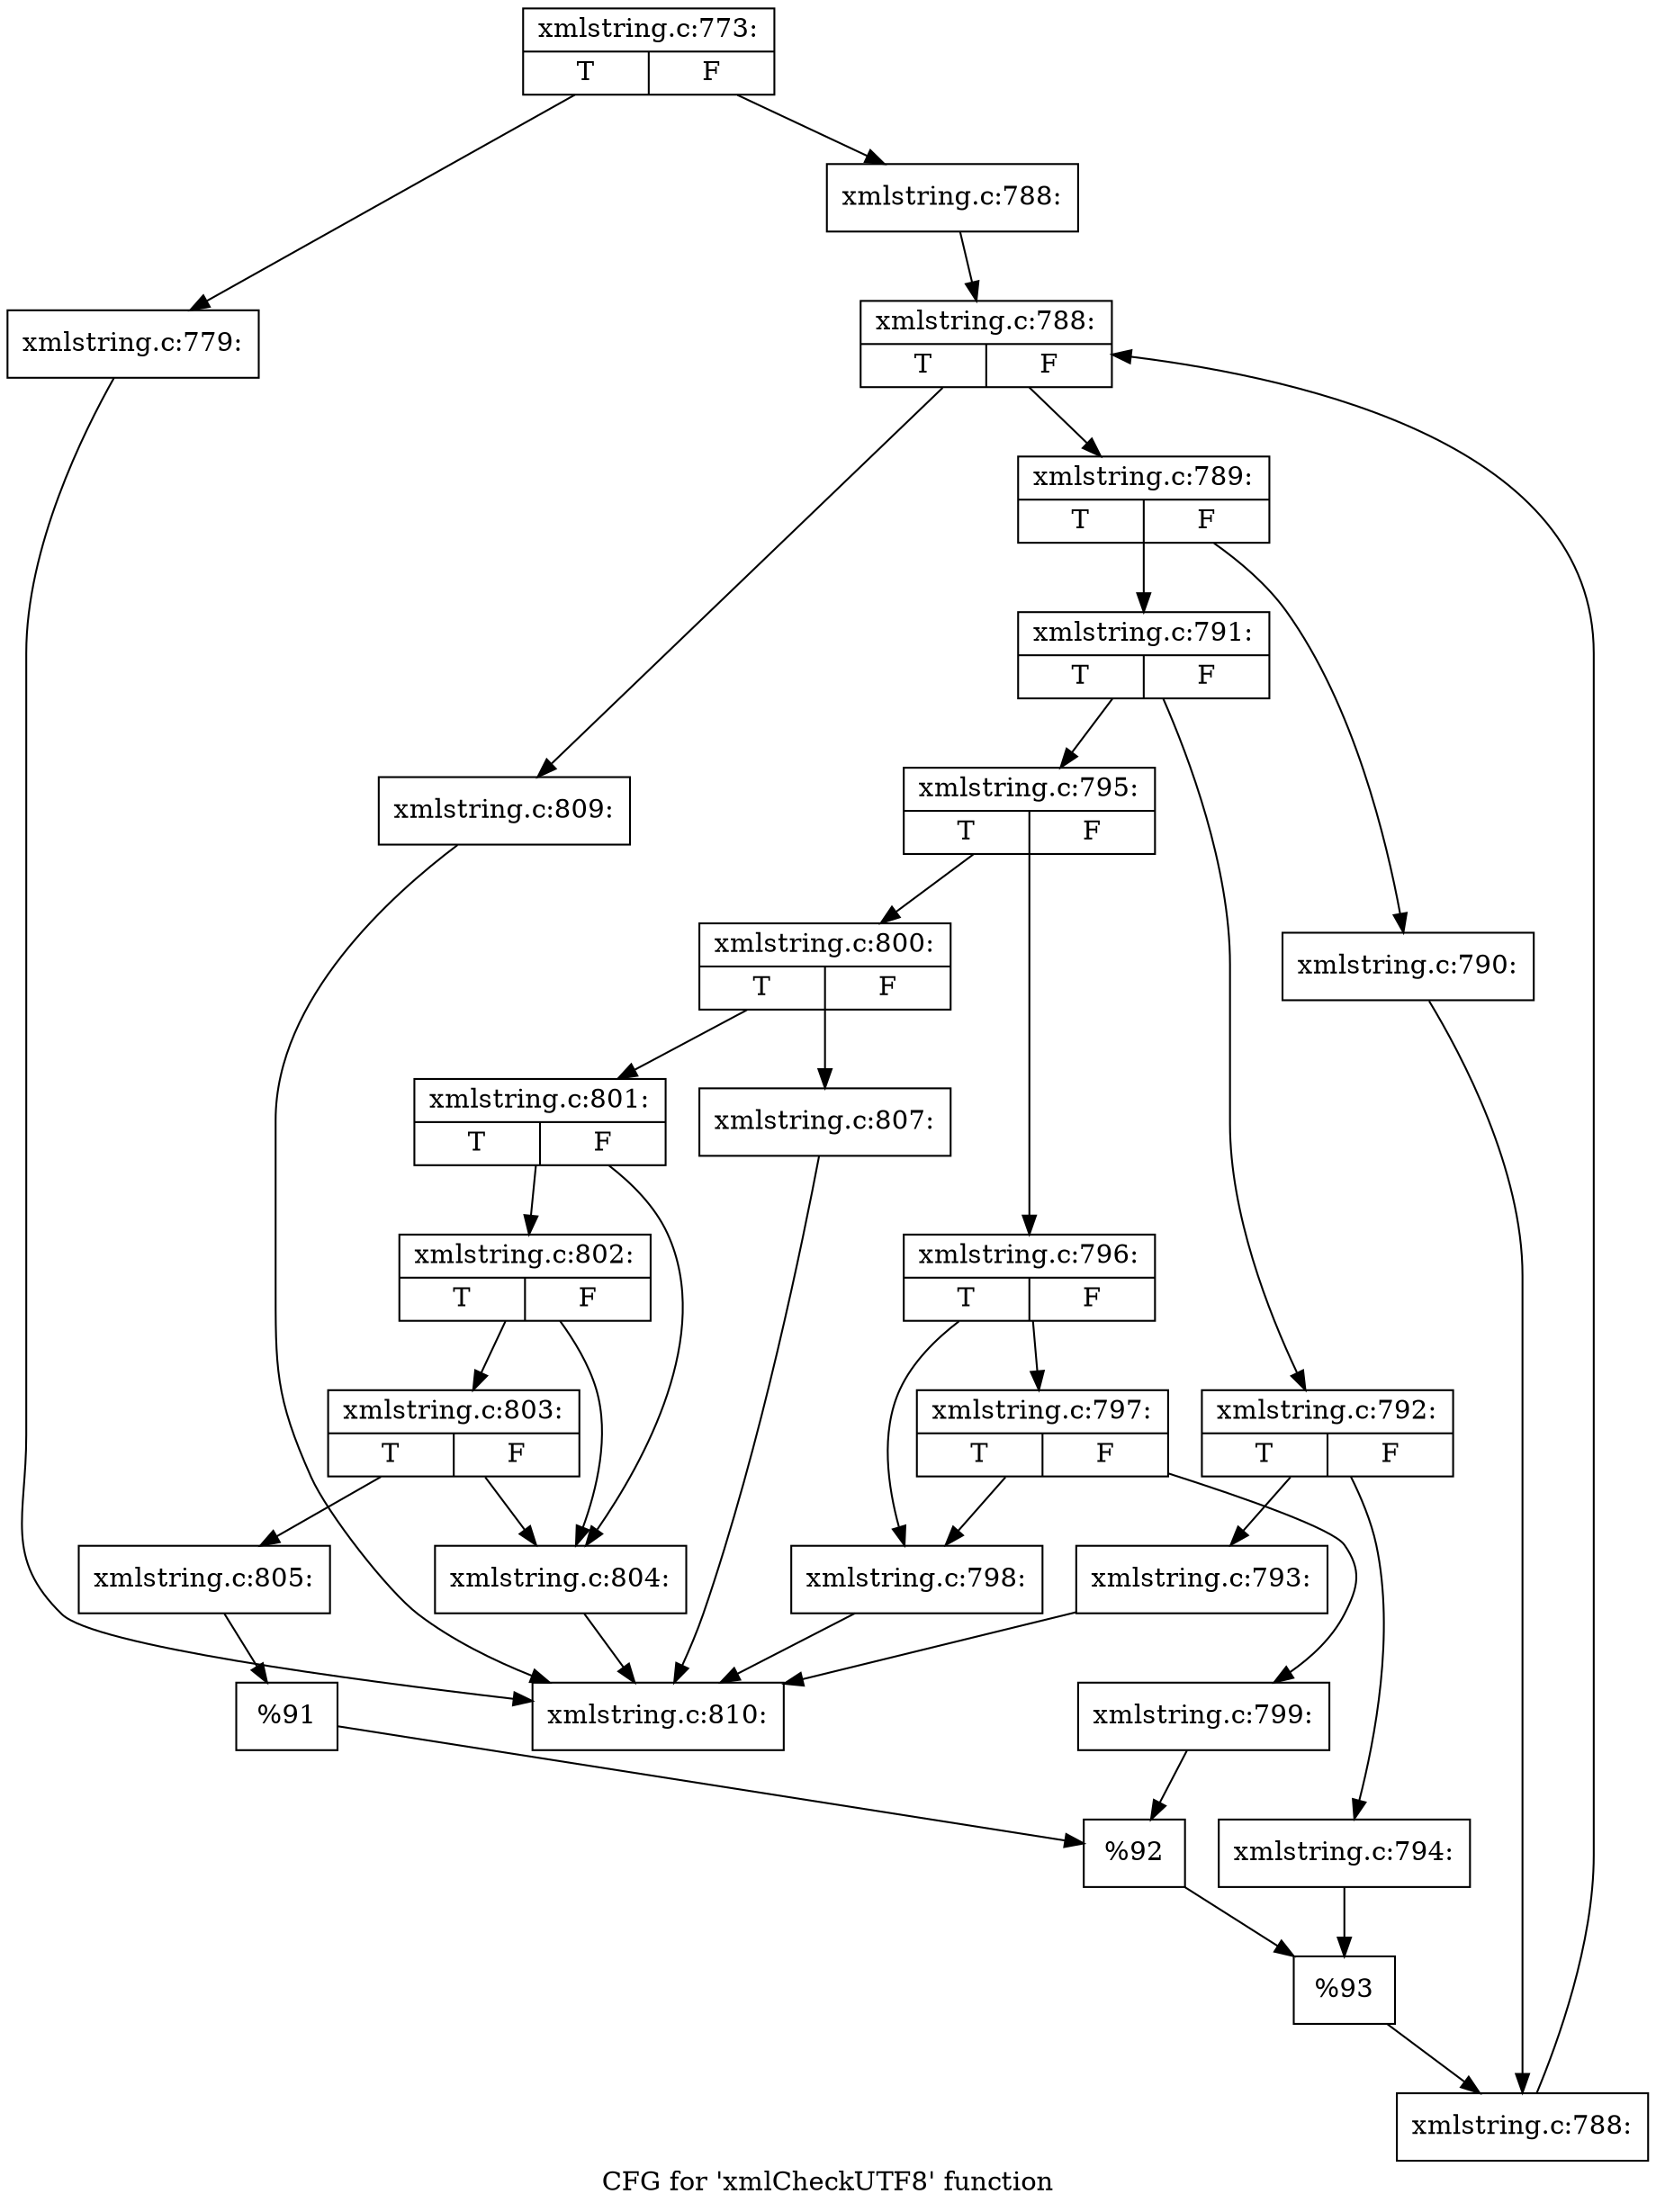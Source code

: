 digraph "CFG for 'xmlCheckUTF8' function" {
	label="CFG for 'xmlCheckUTF8' function";

	Node0x39145d0 [shape=record,label="{xmlstring.c:773:|{<s0>T|<s1>F}}"];
	Node0x39145d0 -> Node0x3914840;
	Node0x39145d0 -> Node0x3923860;
	Node0x3914840 [shape=record,label="{xmlstring.c:779:}"];
	Node0x3914840 -> Node0x3914520;
	Node0x3923860 [shape=record,label="{xmlstring.c:788:}"];
	Node0x3923860 -> Node0x3923df0;
	Node0x3923df0 [shape=record,label="{xmlstring.c:788:|{<s0>T|<s1>F}}"];
	Node0x3923df0 -> Node0x3924080;
	Node0x3923df0 -> Node0x3923c50;
	Node0x3924080 [shape=record,label="{xmlstring.c:789:|{<s0>T|<s1>F}}"];
	Node0x3924080 -> Node0x3924570;
	Node0x3924080 -> Node0x3924610;
	Node0x3924570 [shape=record,label="{xmlstring.c:790:}"];
	Node0x3924570 -> Node0x39245c0;
	Node0x3924610 [shape=record,label="{xmlstring.c:791:|{<s0>T|<s1>F}}"];
	Node0x3924610 -> Node0x3924d60;
	Node0x3924610 -> Node0x3924e00;
	Node0x3924d60 [shape=record,label="{xmlstring.c:792:|{<s0>T|<s1>F}}"];
	Node0x3924d60 -> Node0x3925330;
	Node0x3924d60 -> Node0x3925380;
	Node0x3925330 [shape=record,label="{xmlstring.c:793:}"];
	Node0x3925330 -> Node0x3914520;
	Node0x3925380 [shape=record,label="{xmlstring.c:794:}"];
	Node0x3925380 -> Node0x3924db0;
	Node0x3924e00 [shape=record,label="{xmlstring.c:795:|{<s0>T|<s1>F}}"];
	Node0x3924e00 -> Node0x3925e60;
	Node0x3924e00 -> Node0x3925f00;
	Node0x3925e60 [shape=record,label="{xmlstring.c:796:|{<s0>T|<s1>F}}"];
	Node0x3925e60 -> Node0x3926430;
	Node0x3925e60 -> Node0x39264d0;
	Node0x39264d0 [shape=record,label="{xmlstring.c:797:|{<s0>T|<s1>F}}"];
	Node0x39264d0 -> Node0x3926430;
	Node0x39264d0 -> Node0x3926480;
	Node0x3926430 [shape=record,label="{xmlstring.c:798:}"];
	Node0x3926430 -> Node0x3914520;
	Node0x3926480 [shape=record,label="{xmlstring.c:799:}"];
	Node0x3926480 -> Node0x3925eb0;
	Node0x3925f00 [shape=record,label="{xmlstring.c:800:|{<s0>T|<s1>F}}"];
	Node0x3925f00 -> Node0x3927640;
	Node0x3925f00 -> Node0x39276e0;
	Node0x3927640 [shape=record,label="{xmlstring.c:801:|{<s0>T|<s1>F}}"];
	Node0x3927640 -> Node0x3927c10;
	Node0x3927640 -> Node0x3927d30;
	Node0x3927d30 [shape=record,label="{xmlstring.c:802:|{<s0>T|<s1>F}}"];
	Node0x3927d30 -> Node0x3927c10;
	Node0x3927d30 -> Node0x3927cb0;
	Node0x3927cb0 [shape=record,label="{xmlstring.c:803:|{<s0>T|<s1>F}}"];
	Node0x3927cb0 -> Node0x3927c10;
	Node0x3927cb0 -> Node0x3927c60;
	Node0x3927c10 [shape=record,label="{xmlstring.c:804:}"];
	Node0x3927c10 -> Node0x3914520;
	Node0x3927c60 [shape=record,label="{xmlstring.c:805:}"];
	Node0x3927c60 -> Node0x3927690;
	Node0x39276e0 [shape=record,label="{xmlstring.c:807:}"];
	Node0x39276e0 -> Node0x3914520;
	Node0x3927690 [shape=record,label="{%91}"];
	Node0x3927690 -> Node0x3925eb0;
	Node0x3925eb0 [shape=record,label="{%92}"];
	Node0x3925eb0 -> Node0x3924db0;
	Node0x3924db0 [shape=record,label="{%93}"];
	Node0x3924db0 -> Node0x39245c0;
	Node0x39245c0 [shape=record,label="{xmlstring.c:788:}"];
	Node0x39245c0 -> Node0x3923df0;
	Node0x3923c50 [shape=record,label="{xmlstring.c:809:}"];
	Node0x3923c50 -> Node0x3914520;
	Node0x3914520 [shape=record,label="{xmlstring.c:810:}"];
}
